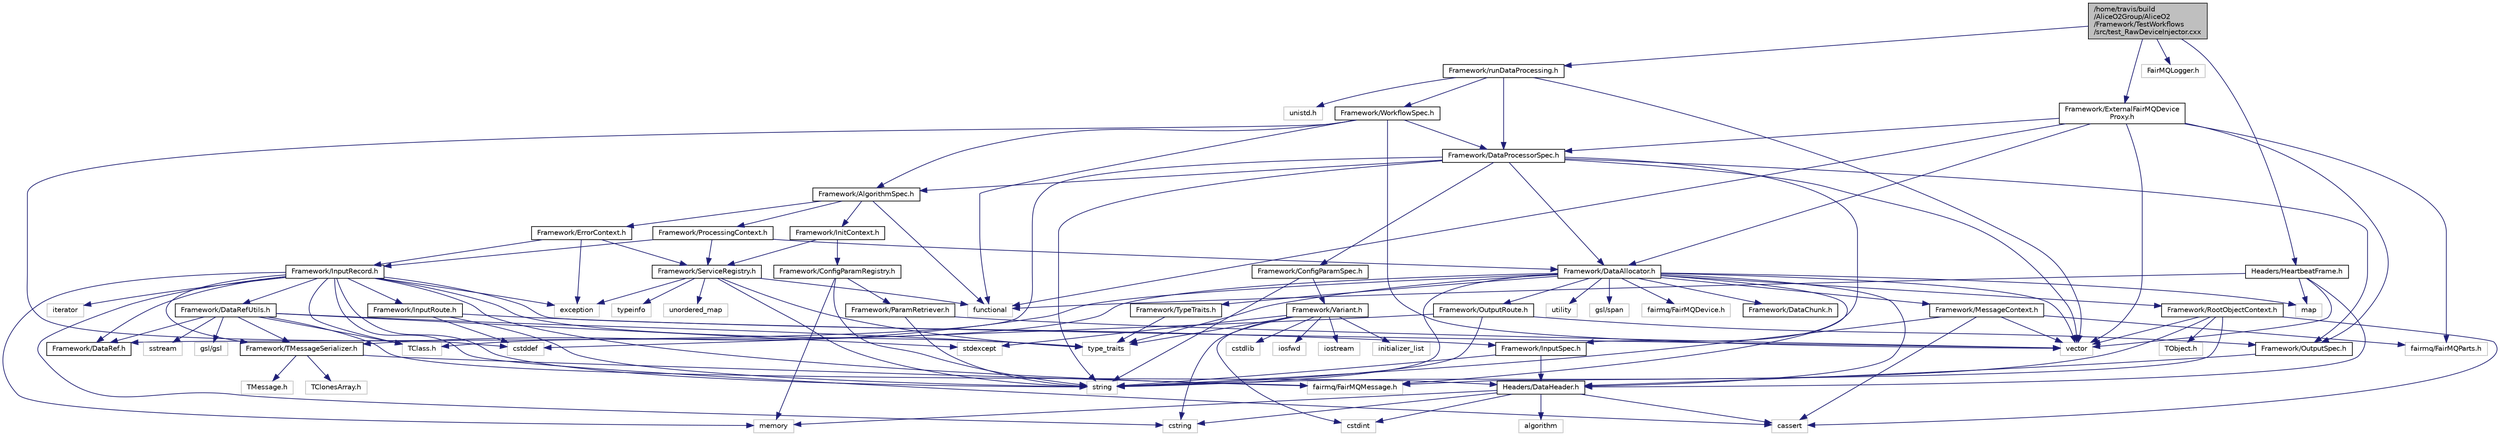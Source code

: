 digraph "/home/travis/build/AliceO2Group/AliceO2/Framework/TestWorkflows/src/test_RawDeviceInjector.cxx"
{
 // INTERACTIVE_SVG=YES
  bgcolor="transparent";
  edge [fontname="Helvetica",fontsize="10",labelfontname="Helvetica",labelfontsize="10"];
  node [fontname="Helvetica",fontsize="10",shape=record];
  Node1 [label="/home/travis/build\l/AliceO2Group/AliceO2\l/Framework/TestWorkflows\l/src/test_RawDeviceInjector.cxx",height=0.2,width=0.4,color="black", fillcolor="grey75", style="filled" fontcolor="black"];
  Node1 -> Node2 [color="midnightblue",fontsize="10",style="solid",fontname="Helvetica"];
  Node2 [label="Framework/runDataProcessing.h",height=0.2,width=0.4,color="black",URL="$db/dd0/runDataProcessing_8h.html"];
  Node2 -> Node3 [color="midnightblue",fontsize="10",style="solid",fontname="Helvetica"];
  Node3 [label="Framework/WorkflowSpec.h",height=0.2,width=0.4,color="black",URL="$df/da1/WorkflowSpec_8h.html"];
  Node3 -> Node4 [color="midnightblue",fontsize="10",style="solid",fontname="Helvetica"];
  Node4 [label="Framework/DataProcessorSpec.h",height=0.2,width=0.4,color="black",URL="$d0/df4/DataProcessorSpec_8h.html"];
  Node4 -> Node5 [color="midnightblue",fontsize="10",style="solid",fontname="Helvetica"];
  Node5 [label="Framework/InputSpec.h",height=0.2,width=0.4,color="black",URL="$d5/d3f/InputSpec_8h.html"];
  Node5 -> Node6 [color="midnightblue",fontsize="10",style="solid",fontname="Helvetica"];
  Node6 [label="string",height=0.2,width=0.4,color="grey75"];
  Node5 -> Node7 [color="midnightblue",fontsize="10",style="solid",fontname="Helvetica"];
  Node7 [label="Headers/DataHeader.h",height=0.2,width=0.4,color="black",URL="$dc/dcd/DataHeader_8h.html"];
  Node7 -> Node8 [color="midnightblue",fontsize="10",style="solid",fontname="Helvetica"];
  Node8 [label="cstdint",height=0.2,width=0.4,color="grey75"];
  Node7 -> Node9 [color="midnightblue",fontsize="10",style="solid",fontname="Helvetica"];
  Node9 [label="memory",height=0.2,width=0.4,color="grey75"];
  Node7 -> Node10 [color="midnightblue",fontsize="10",style="solid",fontname="Helvetica"];
  Node10 [label="cassert",height=0.2,width=0.4,color="grey75"];
  Node7 -> Node11 [color="midnightblue",fontsize="10",style="solid",fontname="Helvetica"];
  Node11 [label="cstring",height=0.2,width=0.4,color="grey75"];
  Node7 -> Node12 [color="midnightblue",fontsize="10",style="solid",fontname="Helvetica"];
  Node12 [label="algorithm",height=0.2,width=0.4,color="grey75"];
  Node4 -> Node13 [color="midnightblue",fontsize="10",style="solid",fontname="Helvetica"];
  Node13 [label="Framework/OutputSpec.h",height=0.2,width=0.4,color="black",URL="$db/d2d/OutputSpec_8h.html"];
  Node13 -> Node7 [color="midnightblue",fontsize="10",style="solid",fontname="Helvetica"];
  Node4 -> Node14 [color="midnightblue",fontsize="10",style="solid",fontname="Helvetica"];
  Node14 [label="Framework/ConfigParamSpec.h",height=0.2,width=0.4,color="black",URL="$d0/d1c/ConfigParamSpec_8h.html"];
  Node14 -> Node6 [color="midnightblue",fontsize="10",style="solid",fontname="Helvetica"];
  Node14 -> Node15 [color="midnightblue",fontsize="10",style="solid",fontname="Helvetica"];
  Node15 [label="Framework/Variant.h",height=0.2,width=0.4,color="black",URL="$de/d56/Variant_8h.html"];
  Node15 -> Node16 [color="midnightblue",fontsize="10",style="solid",fontname="Helvetica"];
  Node16 [label="type_traits",height=0.2,width=0.4,color="grey75"];
  Node15 -> Node11 [color="midnightblue",fontsize="10",style="solid",fontname="Helvetica"];
  Node15 -> Node8 [color="midnightblue",fontsize="10",style="solid",fontname="Helvetica"];
  Node15 -> Node17 [color="midnightblue",fontsize="10",style="solid",fontname="Helvetica"];
  Node17 [label="cstdlib",height=0.2,width=0.4,color="grey75"];
  Node15 -> Node18 [color="midnightblue",fontsize="10",style="solid",fontname="Helvetica"];
  Node18 [label="stdexcept",height=0.2,width=0.4,color="grey75"];
  Node15 -> Node19 [color="midnightblue",fontsize="10",style="solid",fontname="Helvetica"];
  Node19 [label="iosfwd",height=0.2,width=0.4,color="grey75"];
  Node15 -> Node20 [color="midnightblue",fontsize="10",style="solid",fontname="Helvetica"];
  Node20 [label="iostream",height=0.2,width=0.4,color="grey75"];
  Node15 -> Node21 [color="midnightblue",fontsize="10",style="solid",fontname="Helvetica"];
  Node21 [label="initializer_list",height=0.2,width=0.4,color="grey75"];
  Node4 -> Node22 [color="midnightblue",fontsize="10",style="solid",fontname="Helvetica"];
  Node22 [label="Framework/DataRef.h",height=0.2,width=0.4,color="black",URL="$d5/dfb/DataRef_8h.html"];
  Node4 -> Node23 [color="midnightblue",fontsize="10",style="solid",fontname="Helvetica"];
  Node23 [label="Framework/DataAllocator.h",height=0.2,width=0.4,color="black",URL="$d1/d28/DataAllocator_8h.html"];
  Node23 -> Node24 [color="midnightblue",fontsize="10",style="solid",fontname="Helvetica"];
  Node24 [label="fairmq/FairMQDevice.h",height=0.2,width=0.4,color="grey75"];
  Node23 -> Node7 [color="midnightblue",fontsize="10",style="solid",fontname="Helvetica"];
  Node23 -> Node25 [color="midnightblue",fontsize="10",style="solid",fontname="Helvetica"];
  Node25 [label="Framework/OutputRoute.h",height=0.2,width=0.4,color="black",URL="$d6/df4/OutputRoute_8h.html"];
  Node25 -> Node13 [color="midnightblue",fontsize="10",style="solid",fontname="Helvetica"];
  Node25 -> Node26 [color="midnightblue",fontsize="10",style="solid",fontname="Helvetica"];
  Node26 [label="cstddef",height=0.2,width=0.4,color="grey75"];
  Node25 -> Node6 [color="midnightblue",fontsize="10",style="solid",fontname="Helvetica"];
  Node23 -> Node27 [color="midnightblue",fontsize="10",style="solid",fontname="Helvetica"];
  Node27 [label="Framework/DataChunk.h",height=0.2,width=0.4,color="black",URL="$d7/d31/DataChunk_8h.html"];
  Node23 -> Node28 [color="midnightblue",fontsize="10",style="solid",fontname="Helvetica"];
  Node28 [label="Framework/MessageContext.h",height=0.2,width=0.4,color="black",URL="$dc/dc4/MessageContext_8h.html"];
  Node28 -> Node29 [color="midnightblue",fontsize="10",style="solid",fontname="Helvetica"];
  Node29 [label="fairmq/FairMQParts.h",height=0.2,width=0.4,color="grey75"];
  Node28 -> Node30 [color="midnightblue",fontsize="10",style="solid",fontname="Helvetica"];
  Node30 [label="vector",height=0.2,width=0.4,color="grey75"];
  Node28 -> Node10 [color="midnightblue",fontsize="10",style="solid",fontname="Helvetica"];
  Node28 -> Node6 [color="midnightblue",fontsize="10",style="solid",fontname="Helvetica"];
  Node23 -> Node31 [color="midnightblue",fontsize="10",style="solid",fontname="Helvetica"];
  Node31 [label="Framework/RootObjectContext.h",height=0.2,width=0.4,color="black",URL="$d2/d80/RootObjectContext_8h.html"];
  Node31 -> Node32 [color="midnightblue",fontsize="10",style="solid",fontname="Helvetica"];
  Node32 [label="fairmq/FairMQMessage.h",height=0.2,width=0.4,color="grey75"];
  Node31 -> Node33 [color="midnightblue",fontsize="10",style="solid",fontname="Helvetica"];
  Node33 [label="TObject.h",height=0.2,width=0.4,color="grey75"];
  Node31 -> Node30 [color="midnightblue",fontsize="10",style="solid",fontname="Helvetica"];
  Node31 -> Node10 [color="midnightblue",fontsize="10",style="solid",fontname="Helvetica"];
  Node31 -> Node6 [color="midnightblue",fontsize="10",style="solid",fontname="Helvetica"];
  Node23 -> Node34 [color="midnightblue",fontsize="10",style="solid",fontname="Helvetica"];
  Node34 [label="Framework/TMessageSerializer.h",height=0.2,width=0.4,color="black",URL="$d8/d3c/TMessageSerializer_8h.html"];
  Node34 -> Node32 [color="midnightblue",fontsize="10",style="solid",fontname="Helvetica"];
  Node34 -> Node35 [color="midnightblue",fontsize="10",style="solid",fontname="Helvetica"];
  Node35 [label="TMessage.h",height=0.2,width=0.4,color="grey75"];
  Node34 -> Node36 [color="midnightblue",fontsize="10",style="solid",fontname="Helvetica"];
  Node36 [label="TClonesArray.h",height=0.2,width=0.4,color="grey75"];
  Node23 -> Node37 [color="midnightblue",fontsize="10",style="solid",fontname="Helvetica"];
  Node37 [label="Framework/TypeTraits.h",height=0.2,width=0.4,color="black",URL="$d0/d95/TypeTraits_8h.html"];
  Node37 -> Node16 [color="midnightblue",fontsize="10",style="solid",fontname="Helvetica"];
  Node23 -> Node32 [color="midnightblue",fontsize="10",style="solid",fontname="Helvetica"];
  Node23 -> Node30 [color="midnightblue",fontsize="10",style="solid",fontname="Helvetica"];
  Node23 -> Node38 [color="midnightblue",fontsize="10",style="solid",fontname="Helvetica"];
  Node38 [label="map",height=0.2,width=0.4,color="grey75"];
  Node23 -> Node6 [color="midnightblue",fontsize="10",style="solid",fontname="Helvetica"];
  Node23 -> Node39 [color="midnightblue",fontsize="10",style="solid",fontname="Helvetica"];
  Node39 [label="utility",height=0.2,width=0.4,color="grey75"];
  Node23 -> Node16 [color="midnightblue",fontsize="10",style="solid",fontname="Helvetica"];
  Node23 -> Node40 [color="midnightblue",fontsize="10",style="solid",fontname="Helvetica"];
  Node40 [label="gsl/span",height=0.2,width=0.4,color="grey75"];
  Node23 -> Node41 [color="midnightblue",fontsize="10",style="solid",fontname="Helvetica"];
  Node41 [label="TClass.h",height=0.2,width=0.4,color="grey75"];
  Node4 -> Node42 [color="midnightblue",fontsize="10",style="solid",fontname="Helvetica"];
  Node42 [label="Framework/AlgorithmSpec.h",height=0.2,width=0.4,color="black",URL="$d0/d14/AlgorithmSpec_8h.html"];
  Node42 -> Node43 [color="midnightblue",fontsize="10",style="solid",fontname="Helvetica"];
  Node43 [label="Framework/ProcessingContext.h",height=0.2,width=0.4,color="black",URL="$de/d6a/ProcessingContext_8h.html"];
  Node43 -> Node44 [color="midnightblue",fontsize="10",style="solid",fontname="Helvetica"];
  Node44 [label="Framework/InputRecord.h",height=0.2,width=0.4,color="black",URL="$d6/d5c/InputRecord_8h.html"];
  Node44 -> Node22 [color="midnightblue",fontsize="10",style="solid",fontname="Helvetica"];
  Node44 -> Node45 [color="midnightblue",fontsize="10",style="solid",fontname="Helvetica"];
  Node45 [label="Framework/DataRefUtils.h",height=0.2,width=0.4,color="black",URL="$d5/db8/DataRefUtils_8h.html"];
  Node45 -> Node22 [color="midnightblue",fontsize="10",style="solid",fontname="Helvetica"];
  Node45 -> Node7 [color="midnightblue",fontsize="10",style="solid",fontname="Helvetica"];
  Node45 -> Node34 [color="midnightblue",fontsize="10",style="solid",fontname="Helvetica"];
  Node45 -> Node41 [color="midnightblue",fontsize="10",style="solid",fontname="Helvetica"];
  Node45 -> Node18 [color="midnightblue",fontsize="10",style="solid",fontname="Helvetica"];
  Node45 -> Node46 [color="midnightblue",fontsize="10",style="solid",fontname="Helvetica"];
  Node46 [label="sstream",height=0.2,width=0.4,color="grey75"];
  Node45 -> Node16 [color="midnightblue",fontsize="10",style="solid",fontname="Helvetica"];
  Node45 -> Node47 [color="midnightblue",fontsize="10",style="solid",fontname="Helvetica"];
  Node47 [label="gsl/gsl",height=0.2,width=0.4,color="grey75"];
  Node44 -> Node48 [color="midnightblue",fontsize="10",style="solid",fontname="Helvetica"];
  Node48 [label="Framework/InputRoute.h",height=0.2,width=0.4,color="black",URL="$d5/d19/InputRoute_8h.html"];
  Node48 -> Node5 [color="midnightblue",fontsize="10",style="solid",fontname="Helvetica"];
  Node48 -> Node26 [color="midnightblue",fontsize="10",style="solid",fontname="Helvetica"];
  Node48 -> Node6 [color="midnightblue",fontsize="10",style="solid",fontname="Helvetica"];
  Node44 -> Node32 [color="midnightblue",fontsize="10",style="solid",fontname="Helvetica"];
  Node44 -> Node34 [color="midnightblue",fontsize="10",style="solid",fontname="Helvetica"];
  Node44 -> Node41 [color="midnightblue",fontsize="10",style="solid",fontname="Helvetica"];
  Node44 -> Node49 [color="midnightblue",fontsize="10",style="solid",fontname="Helvetica"];
  Node49 [label="iterator",height=0.2,width=0.4,color="grey75"];
  Node44 -> Node6 [color="midnightblue",fontsize="10",style="solid",fontname="Helvetica"];
  Node44 -> Node30 [color="midnightblue",fontsize="10",style="solid",fontname="Helvetica"];
  Node44 -> Node11 [color="midnightblue",fontsize="10",style="solid",fontname="Helvetica"];
  Node44 -> Node10 [color="midnightblue",fontsize="10",style="solid",fontname="Helvetica"];
  Node44 -> Node50 [color="midnightblue",fontsize="10",style="solid",fontname="Helvetica"];
  Node50 [label="exception",height=0.2,width=0.4,color="grey75"];
  Node44 -> Node9 [color="midnightblue",fontsize="10",style="solid",fontname="Helvetica"];
  Node44 -> Node16 [color="midnightblue",fontsize="10",style="solid",fontname="Helvetica"];
  Node43 -> Node51 [color="midnightblue",fontsize="10",style="solid",fontname="Helvetica"];
  Node51 [label="Framework/ServiceRegistry.h",height=0.2,width=0.4,color="black",URL="$d8/d17/ServiceRegistry_8h.html"];
  Node51 -> Node50 [color="midnightblue",fontsize="10",style="solid",fontname="Helvetica"];
  Node51 -> Node52 [color="midnightblue",fontsize="10",style="solid",fontname="Helvetica"];
  Node52 [label="functional",height=0.2,width=0.4,color="grey75"];
  Node51 -> Node6 [color="midnightblue",fontsize="10",style="solid",fontname="Helvetica"];
  Node51 -> Node16 [color="midnightblue",fontsize="10",style="solid",fontname="Helvetica"];
  Node51 -> Node53 [color="midnightblue",fontsize="10",style="solid",fontname="Helvetica"];
  Node53 [label="typeinfo",height=0.2,width=0.4,color="grey75"];
  Node51 -> Node54 [color="midnightblue",fontsize="10",style="solid",fontname="Helvetica"];
  Node54 [label="unordered_map",height=0.2,width=0.4,color="grey75"];
  Node43 -> Node23 [color="midnightblue",fontsize="10",style="solid",fontname="Helvetica"];
  Node42 -> Node55 [color="midnightblue",fontsize="10",style="solid",fontname="Helvetica"];
  Node55 [label="Framework/ErrorContext.h",height=0.2,width=0.4,color="black",URL="$d7/dad/ErrorContext_8h.html"];
  Node55 -> Node44 [color="midnightblue",fontsize="10",style="solid",fontname="Helvetica"];
  Node55 -> Node51 [color="midnightblue",fontsize="10",style="solid",fontname="Helvetica"];
  Node55 -> Node50 [color="midnightblue",fontsize="10",style="solid",fontname="Helvetica"];
  Node42 -> Node56 [color="midnightblue",fontsize="10",style="solid",fontname="Helvetica"];
  Node56 [label="Framework/InitContext.h",height=0.2,width=0.4,color="black",URL="$d4/d2b/InitContext_8h.html"];
  Node56 -> Node57 [color="midnightblue",fontsize="10",style="solid",fontname="Helvetica"];
  Node57 [label="Framework/ConfigParamRegistry.h",height=0.2,width=0.4,color="black",URL="$de/dc6/ConfigParamRegistry_8h.html"];
  Node57 -> Node58 [color="midnightblue",fontsize="10",style="solid",fontname="Helvetica"];
  Node58 [label="Framework/ParamRetriever.h",height=0.2,width=0.4,color="black",URL="$df/d72/ParamRetriever_8h.html"];
  Node58 -> Node6 [color="midnightblue",fontsize="10",style="solid",fontname="Helvetica"];
  Node58 -> Node30 [color="midnightblue",fontsize="10",style="solid",fontname="Helvetica"];
  Node57 -> Node9 [color="midnightblue",fontsize="10",style="solid",fontname="Helvetica"];
  Node57 -> Node6 [color="midnightblue",fontsize="10",style="solid",fontname="Helvetica"];
  Node56 -> Node51 [color="midnightblue",fontsize="10",style="solid",fontname="Helvetica"];
  Node42 -> Node52 [color="midnightblue",fontsize="10",style="solid",fontname="Helvetica"];
  Node4 -> Node30 [color="midnightblue",fontsize="10",style="solid",fontname="Helvetica"];
  Node4 -> Node6 [color="midnightblue",fontsize="10",style="solid",fontname="Helvetica"];
  Node3 -> Node42 [color="midnightblue",fontsize="10",style="solid",fontname="Helvetica"];
  Node3 -> Node30 [color="midnightblue",fontsize="10",style="solid",fontname="Helvetica"];
  Node3 -> Node52 [color="midnightblue",fontsize="10",style="solid",fontname="Helvetica"];
  Node3 -> Node26 [color="midnightblue",fontsize="10",style="solid",fontname="Helvetica"];
  Node2 -> Node4 [color="midnightblue",fontsize="10",style="solid",fontname="Helvetica"];
  Node2 -> Node30 [color="midnightblue",fontsize="10",style="solid",fontname="Helvetica"];
  Node2 -> Node59 [color="midnightblue",fontsize="10",style="solid",fontname="Helvetica"];
  Node59 [label="unistd.h",height=0.2,width=0.4,color="grey75"];
  Node1 -> Node60 [color="midnightblue",fontsize="10",style="solid",fontname="Helvetica"];
  Node60 [label="Framework/ExternalFairMQDevice\lProxy.h",height=0.2,width=0.4,color="black",URL="$d6/d03/ExternalFairMQDeviceProxy_8h.html"];
  Node60 -> Node4 [color="midnightblue",fontsize="10",style="solid",fontname="Helvetica"];
  Node60 -> Node13 [color="midnightblue",fontsize="10",style="solid",fontname="Helvetica"];
  Node60 -> Node23 [color="midnightblue",fontsize="10",style="solid",fontname="Helvetica"];
  Node60 -> Node29 [color="midnightblue",fontsize="10",style="solid",fontname="Helvetica"];
  Node60 -> Node30 [color="midnightblue",fontsize="10",style="solid",fontname="Helvetica"];
  Node60 -> Node52 [color="midnightblue",fontsize="10",style="solid",fontname="Helvetica"];
  Node1 -> Node61 [color="midnightblue",fontsize="10",style="solid",fontname="Helvetica"];
  Node61 [label="FairMQLogger.h",height=0.2,width=0.4,color="grey75"];
  Node1 -> Node62 [color="midnightblue",fontsize="10",style="solid",fontname="Helvetica"];
  Node62 [label="Headers/HeartbeatFrame.h",height=0.2,width=0.4,color="black",URL="$d2/d09/HeartbeatFrame_8h.html"];
  Node62 -> Node7 [color="midnightblue",fontsize="10",style="solid",fontname="Helvetica"];
  Node62 -> Node52 [color="midnightblue",fontsize="10",style="solid",fontname="Helvetica"];
  Node62 -> Node38 [color="midnightblue",fontsize="10",style="solid",fontname="Helvetica"];
  Node62 -> Node30 [color="midnightblue",fontsize="10",style="solid",fontname="Helvetica"];
}
